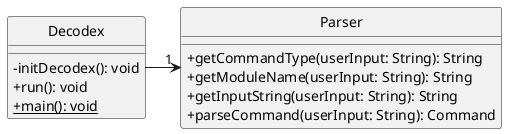@startuml
skinparam classAttributeIconSize 0
hide circle

Decodex -> "1" Parser


class Decodex {
  - initDecodex(): void
  + run(): void
  + {static} main(): void
}

class Parser {
  + getCommandType(userInput: String): String
  + getModuleName(userInput: String): String
  + getInputString(userInput: String): String
  + parseCommand(userInput: String): Command
}

@enduml